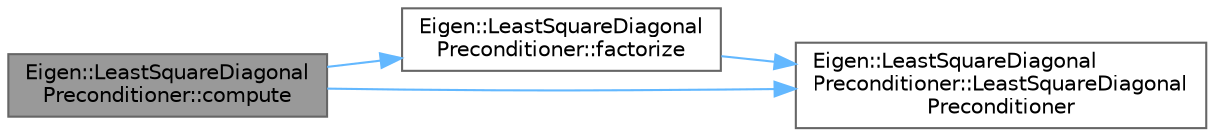 digraph "Eigen::LeastSquareDiagonalPreconditioner::compute"
{
 // LATEX_PDF_SIZE
  bgcolor="transparent";
  edge [fontname=Helvetica,fontsize=10,labelfontname=Helvetica,labelfontsize=10];
  node [fontname=Helvetica,fontsize=10,shape=box,height=0.2,width=0.4];
  rankdir="LR";
  Node1 [id="Node000001",label="Eigen::LeastSquareDiagonal\lPreconditioner::compute",height=0.2,width=0.4,color="gray40", fillcolor="grey60", style="filled", fontcolor="black",tooltip=" "];
  Node1 -> Node2 [id="edge1_Node000001_Node000002",color="steelblue1",style="solid",tooltip=" "];
  Node2 [id="Node000002",label="Eigen::LeastSquareDiagonal\lPreconditioner::factorize",height=0.2,width=0.4,color="grey40", fillcolor="white", style="filled",URL="$class_eigen_1_1_least_square_diagonal_preconditioner.html#a21b092ee2e6e4f5a42ce6e302ede020c",tooltip=" "];
  Node2 -> Node3 [id="edge2_Node000002_Node000003",color="steelblue1",style="solid",tooltip=" "];
  Node3 [id="Node000003",label="Eigen::LeastSquareDiagonal\lPreconditioner::LeastSquareDiagonal\lPreconditioner",height=0.2,width=0.4,color="grey40", fillcolor="white", style="filled",URL="$class_eigen_1_1_least_square_diagonal_preconditioner.html#a28c5a22103a8bd561e404721d807726d",tooltip=" "];
  Node1 -> Node3 [id="edge3_Node000001_Node000003",color="steelblue1",style="solid",tooltip=" "];
}
